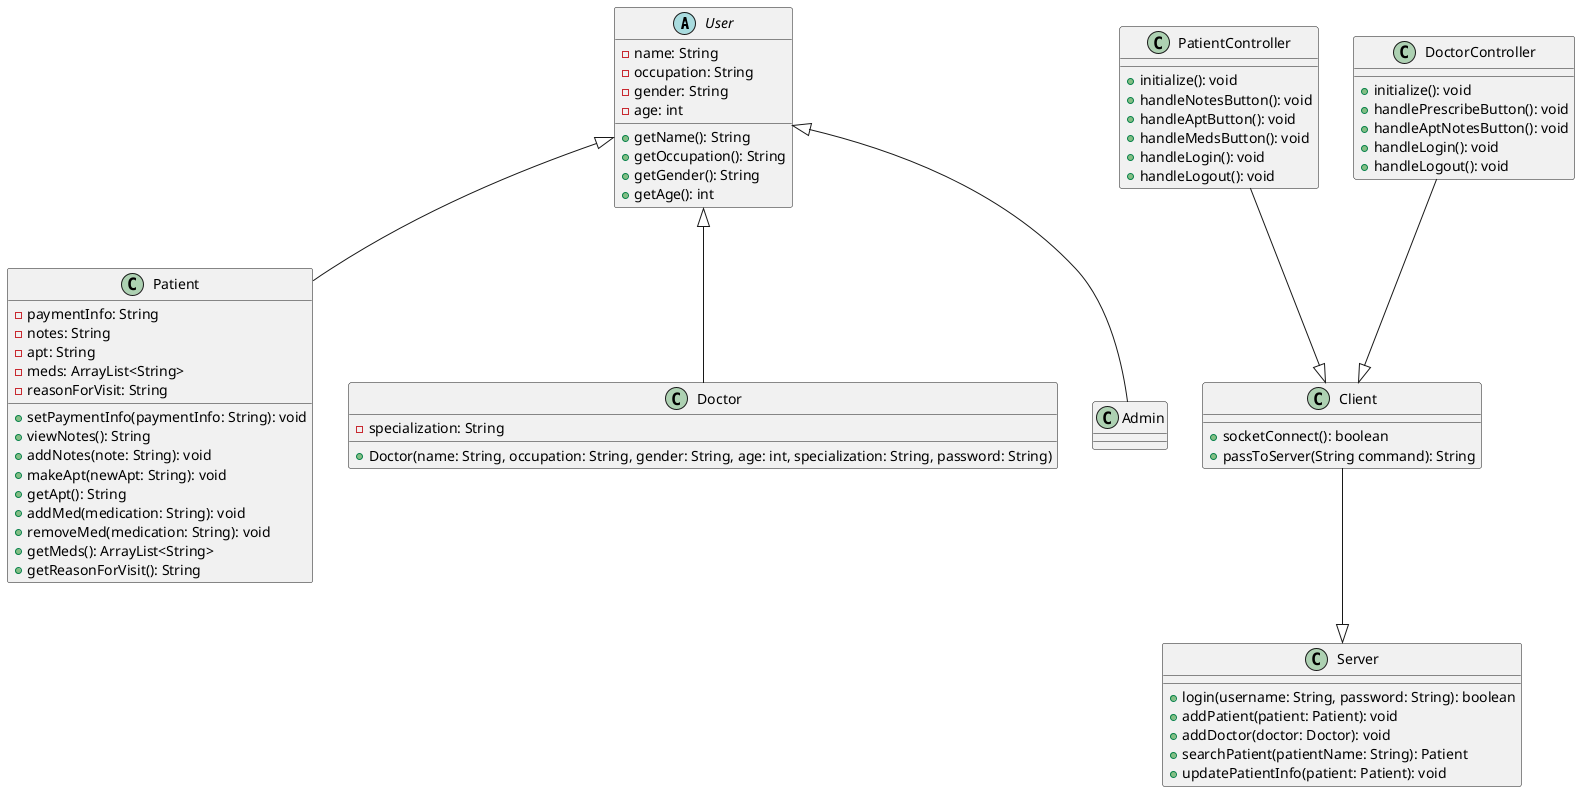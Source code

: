 @startuml

abstract class User {
  -name: String
  -occupation: String
  -gender: String
  -age: int
  +getName(): String
  +getOccupation(): String
  +getGender(): String
  +getAge(): int
}

class Patient {
  -paymentInfo: String
  -notes: String
  -apt: String
  -meds: ArrayList<String>
  -reasonForVisit: String
  +setPaymentInfo(paymentInfo: String): void
  +viewNotes(): String
  +addNotes(note: String): void
  +makeApt(newApt: String): void
  +getApt(): String
  +addMed(medication: String): void
  +removeMed(medication: String): void
  +getMeds(): ArrayList<String>
  +getReasonForVisit(): String
}

class Doctor {
  -specialization: String
  +Doctor(name: String, occupation: String, gender: String, age: int, specialization: String, password: String)
}

class PatientController {
  +initialize(): void
  +handleNotesButton(): void
  +handleAptButton(): void
  +handleMedsButton(): void
  +handleLogin(): void
  +handleLogout(): void
}

class DoctorController {
  +initialize(): void
  +handlePrescribeButton(): void
  +handleAptNotesButton(): void
  +handleLogin(): void
  +handleLogout(): void
}

class Server {
  +login(username: String, password: String): boolean
  +addPatient(patient: Patient): void
  +addDoctor(doctor: Doctor): void
  +searchPatient(patientName: String): Patient
  +updatePatientInfo(patient: Patient): void
}

class Client {
'  +login(username: String, password: String): boolean
'  +makeAppointment(patient: Patient, aptDetails: String): void
'  +prescribeMeds(patient: Patient, meds: ArrayList<String>): void
'  +viewPatientNotes(patient: Patient): String
+socketConnect(): boolean
+passToServer(String command): String
}
class Admin{

}

User <|-- Patient
User <|-- Doctor
User <|-- Admin
'PatientController --|> Patient
PatientController --|> Client
'DoctorController --|> Doctor
DoctorController --|> Client
Client --|> Server

@enduml